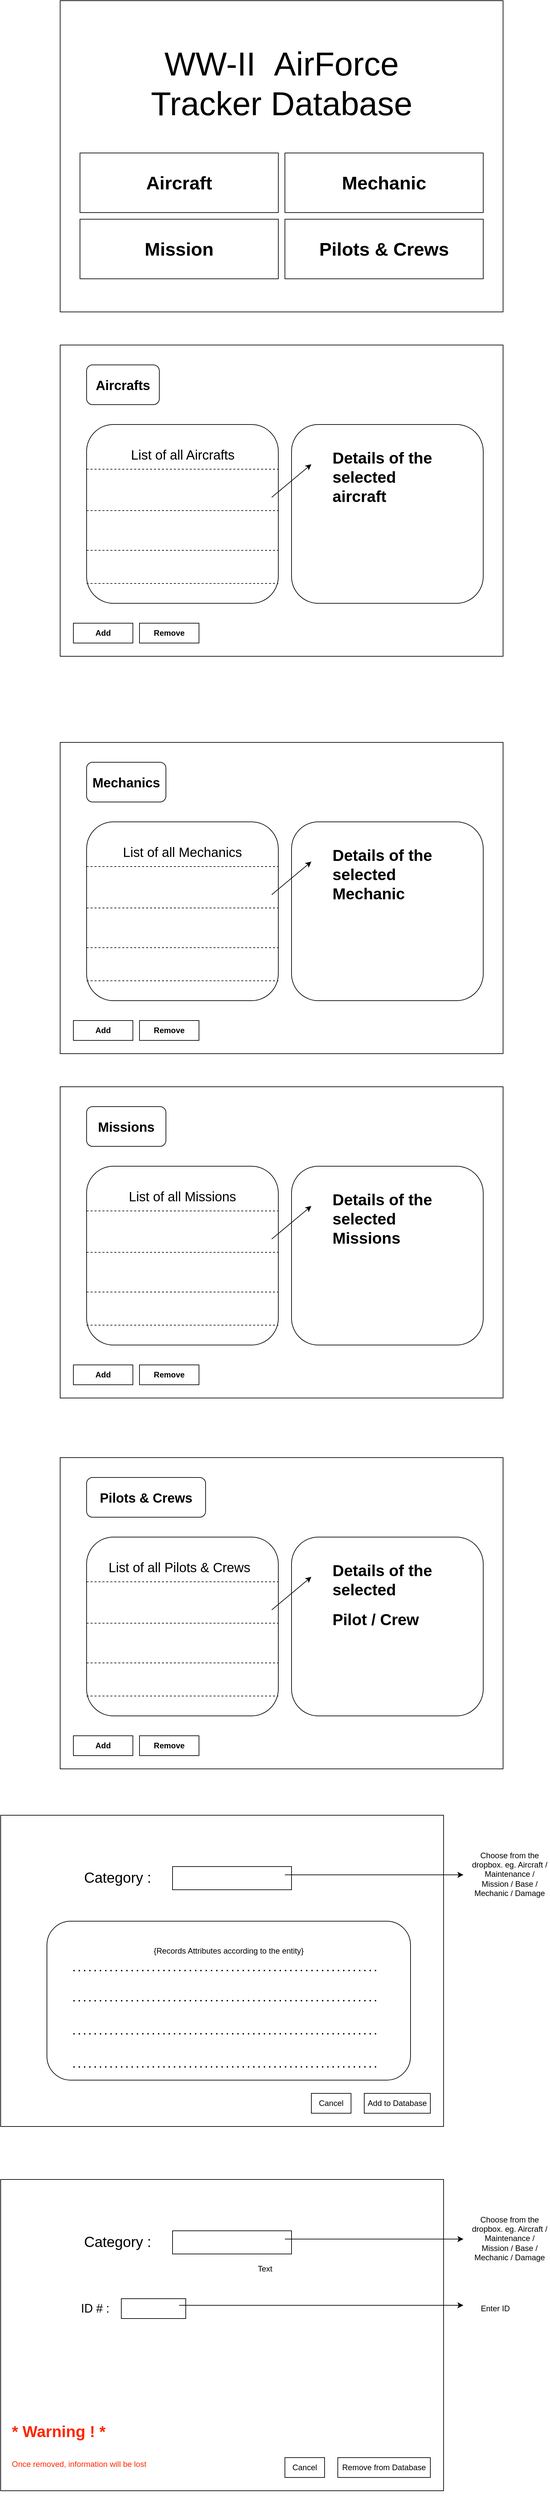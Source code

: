 <mxfile version="24.7.17">
  <diagram name="Page-1" id="Ks9-2icOEn62GtIvzSAR">
    <mxGraphModel grid="1" page="1" gridSize="10" guides="1" tooltips="1" connect="1" arrows="1" fold="1" pageScale="1" pageWidth="850" pageHeight="1100" math="0" shadow="0">
      <root>
        <mxCell id="0" />
        <mxCell id="1" parent="0" />
        <mxCell id="gjLuhMMNURkh3NQxPj5C-2" value="" style="rounded=0;whiteSpace=wrap;html=1;" vertex="1" parent="1">
          <mxGeometry x="100" y="60" width="670" height="470" as="geometry" />
        </mxCell>
        <mxCell id="gjLuhMMNURkh3NQxPj5C-3" value="&lt;font style=&quot;font-size: 28px;&quot;&gt;&lt;b&gt;Aircraft&lt;/b&gt;&lt;/font&gt;" style="rounded=0;whiteSpace=wrap;html=1;" vertex="1" parent="1">
          <mxGeometry x="130" y="290" width="300" height="90" as="geometry" />
        </mxCell>
        <mxCell id="gjLuhMMNURkh3NQxPj5C-4" value="&lt;b&gt;&lt;font style=&quot;font-size: 28px;&quot;&gt;Mechanic&lt;/font&gt;&lt;/b&gt;" style="rounded=0;whiteSpace=wrap;html=1;" vertex="1" parent="1">
          <mxGeometry x="440" y="290" width="300" height="90" as="geometry" />
        </mxCell>
        <mxCell id="gjLuhMMNURkh3NQxPj5C-5" value="&lt;b&gt;&lt;font style=&quot;font-size: 28px;&quot;&gt;Mission&lt;/font&gt;&lt;/b&gt;" style="rounded=0;whiteSpace=wrap;html=1;" vertex="1" parent="1">
          <mxGeometry x="130" y="390" width="300" height="90" as="geometry" />
        </mxCell>
        <mxCell id="gjLuhMMNURkh3NQxPj5C-6" value="&lt;b&gt;&lt;font style=&quot;font-size: 28px;&quot;&gt;Pilots &amp;amp; Crews&lt;/font&gt;&lt;/b&gt;" style="rounded=0;whiteSpace=wrap;html=1;" vertex="1" parent="1">
          <mxGeometry x="440" y="390" width="300" height="90" as="geometry" />
        </mxCell>
        <mxCell id="gjLuhMMNURkh3NQxPj5C-10" value="&lt;font style=&quot;font-size: 50px;&quot;&gt;WW-II &amp;nbsp;AirForce Tracker Database&lt;/font&gt;" style="text;html=1;align=center;verticalAlign=middle;whiteSpace=wrap;rounded=0;" vertex="1" parent="1">
          <mxGeometry x="230" y="170" width="410" height="30" as="geometry" />
        </mxCell>
        <mxCell id="gjLuhMMNURkh3NQxPj5C-11" value="" style="rounded=0;whiteSpace=wrap;html=1;" vertex="1" parent="1">
          <mxGeometry x="100" y="580" width="670" height="470" as="geometry" />
        </mxCell>
        <mxCell id="gjLuhMMNURkh3NQxPj5C-12" value="&lt;b&gt;&lt;font style=&quot;font-size: 20px;&quot;&gt;Aircrafts&lt;/font&gt;&lt;/b&gt;" style="rounded=1;whiteSpace=wrap;html=1;" vertex="1" parent="1">
          <mxGeometry x="140" y="610" width="110" height="60" as="geometry" />
        </mxCell>
        <mxCell id="gjLuhMMNURkh3NQxPj5C-13" value="&lt;b&gt;Add&lt;/b&gt;" style="rounded=0;whiteSpace=wrap;html=1;" vertex="1" parent="1">
          <mxGeometry x="120" y="1000" width="90" height="30" as="geometry" />
        </mxCell>
        <mxCell id="gjLuhMMNURkh3NQxPj5C-14" value="&lt;b&gt;Remove&lt;/b&gt;" style="rounded=0;whiteSpace=wrap;html=1;" vertex="1" parent="1">
          <mxGeometry x="220" y="1000" width="90" height="30" as="geometry" />
        </mxCell>
        <mxCell id="gjLuhMMNURkh3NQxPj5C-15" value="" style="rounded=1;whiteSpace=wrap;html=1;" vertex="1" parent="1">
          <mxGeometry x="140" y="700" width="290" height="270" as="geometry" />
        </mxCell>
        <mxCell id="gjLuhMMNURkh3NQxPj5C-16" value="" style="rounded=1;whiteSpace=wrap;html=1;" vertex="1" parent="1">
          <mxGeometry x="450" y="700" width="290" height="270" as="geometry" />
        </mxCell>
        <mxCell id="gjLuhMMNURkh3NQxPj5C-17" value="" style="endArrow=none;dashed=1;html=1;rounded=0;exitX=0;exitY=0.25;exitDx=0;exitDy=0;entryX=1;entryY=0.25;entryDx=0;entryDy=0;" edge="1" parent="1" source="gjLuhMMNURkh3NQxPj5C-15" target="gjLuhMMNURkh3NQxPj5C-15">
          <mxGeometry width="50" height="50" relative="1" as="geometry">
            <mxPoint x="390" y="760" as="sourcePoint" />
            <mxPoint x="440" y="710" as="targetPoint" />
          </mxGeometry>
        </mxCell>
        <mxCell id="gjLuhMMNURkh3NQxPj5C-18" value="" style="endArrow=none;dashed=1;html=1;rounded=0;exitX=0;exitY=0.25;exitDx=0;exitDy=0;entryX=1;entryY=0.25;entryDx=0;entryDy=0;" edge="1" parent="1">
          <mxGeometry width="50" height="50" relative="1" as="geometry">
            <mxPoint x="140" y="830" as="sourcePoint" />
            <mxPoint x="430" y="830" as="targetPoint" />
          </mxGeometry>
        </mxCell>
        <mxCell id="gjLuhMMNURkh3NQxPj5C-19" value="" style="endArrow=none;dashed=1;html=1;rounded=0;exitX=0;exitY=0.25;exitDx=0;exitDy=0;entryX=1;entryY=0.25;entryDx=0;entryDy=0;" edge="1" parent="1">
          <mxGeometry width="50" height="50" relative="1" as="geometry">
            <mxPoint x="140" y="890" as="sourcePoint" />
            <mxPoint x="430" y="890" as="targetPoint" />
          </mxGeometry>
        </mxCell>
        <mxCell id="gjLuhMMNURkh3NQxPj5C-21" value="" style="endArrow=none;dashed=1;html=1;rounded=0;exitX=0;exitY=0.25;exitDx=0;exitDy=0;entryX=1;entryY=0.25;entryDx=0;entryDy=0;" edge="1" parent="1">
          <mxGeometry width="50" height="50" relative="1" as="geometry">
            <mxPoint x="140" y="940" as="sourcePoint" />
            <mxPoint x="430" y="940" as="targetPoint" />
          </mxGeometry>
        </mxCell>
        <mxCell id="gjLuhMMNURkh3NQxPj5C-24" value="List of all Aircrafts" style="text;html=1;align=center;verticalAlign=middle;whiteSpace=wrap;rounded=0;fontSize=20;" vertex="1" parent="1">
          <mxGeometry x="202.5" y="730" width="165" height="30" as="geometry" />
        </mxCell>
        <mxCell id="gjLuhMMNURkh3NQxPj5C-25" value="" style="endArrow=classic;html=1;rounded=0;" edge="1" parent="1">
          <mxGeometry width="50" height="50" relative="1" as="geometry">
            <mxPoint x="420" y="810" as="sourcePoint" />
            <mxPoint x="480" y="760" as="targetPoint" />
          </mxGeometry>
        </mxCell>
        <mxCell id="gjLuhMMNURkh3NQxPj5C-26" value="&lt;h1 style=&quot;margin-top: 0px;&quot;&gt;Details of the selected aircraft&lt;/h1&gt;" style="text;html=1;whiteSpace=wrap;overflow=hidden;rounded=0;" vertex="1" parent="1">
          <mxGeometry x="510" y="730" width="180" height="120" as="geometry" />
        </mxCell>
        <mxCell id="gjLuhMMNURkh3NQxPj5C-28" value="" style="rounded=0;whiteSpace=wrap;html=1;" vertex="1" parent="1">
          <mxGeometry x="100" y="1180" width="670" height="470" as="geometry" />
        </mxCell>
        <mxCell id="gjLuhMMNURkh3NQxPj5C-29" value="&lt;b&gt;&lt;font style=&quot;font-size: 20px;&quot;&gt;Mechanics&lt;/font&gt;&lt;/b&gt;" style="rounded=1;whiteSpace=wrap;html=1;" vertex="1" parent="1">
          <mxGeometry x="140" y="1210" width="120" height="60" as="geometry" />
        </mxCell>
        <mxCell id="gjLuhMMNURkh3NQxPj5C-30" value="&lt;b&gt;Add&lt;/b&gt;" style="rounded=0;whiteSpace=wrap;html=1;" vertex="1" parent="1">
          <mxGeometry x="120" y="1600" width="90" height="30" as="geometry" />
        </mxCell>
        <mxCell id="gjLuhMMNURkh3NQxPj5C-31" value="&lt;b&gt;Remove&lt;/b&gt;" style="rounded=0;whiteSpace=wrap;html=1;" vertex="1" parent="1">
          <mxGeometry x="220" y="1600" width="90" height="30" as="geometry" />
        </mxCell>
        <mxCell id="gjLuhMMNURkh3NQxPj5C-32" value="" style="rounded=1;whiteSpace=wrap;html=1;" vertex="1" parent="1">
          <mxGeometry x="140" y="1300" width="290" height="270" as="geometry" />
        </mxCell>
        <mxCell id="gjLuhMMNURkh3NQxPj5C-33" value="" style="rounded=1;whiteSpace=wrap;html=1;" vertex="1" parent="1">
          <mxGeometry x="450" y="1300" width="290" height="270" as="geometry" />
        </mxCell>
        <mxCell id="gjLuhMMNURkh3NQxPj5C-34" value="" style="endArrow=none;dashed=1;html=1;rounded=0;exitX=0;exitY=0.25;exitDx=0;exitDy=0;entryX=1;entryY=0.25;entryDx=0;entryDy=0;" edge="1" parent="1" source="gjLuhMMNURkh3NQxPj5C-32" target="gjLuhMMNURkh3NQxPj5C-32">
          <mxGeometry width="50" height="50" relative="1" as="geometry">
            <mxPoint x="390" y="1360" as="sourcePoint" />
            <mxPoint x="440" y="1310" as="targetPoint" />
          </mxGeometry>
        </mxCell>
        <mxCell id="gjLuhMMNURkh3NQxPj5C-35" value="" style="endArrow=none;dashed=1;html=1;rounded=0;exitX=0;exitY=0.25;exitDx=0;exitDy=0;entryX=1;entryY=0.25;entryDx=0;entryDy=0;" edge="1" parent="1">
          <mxGeometry width="50" height="50" relative="1" as="geometry">
            <mxPoint x="140" y="1430" as="sourcePoint" />
            <mxPoint x="430" y="1430" as="targetPoint" />
          </mxGeometry>
        </mxCell>
        <mxCell id="gjLuhMMNURkh3NQxPj5C-36" value="" style="endArrow=none;dashed=1;html=1;rounded=0;exitX=0;exitY=0.25;exitDx=0;exitDy=0;entryX=1;entryY=0.25;entryDx=0;entryDy=0;" edge="1" parent="1">
          <mxGeometry width="50" height="50" relative="1" as="geometry">
            <mxPoint x="140" y="1490" as="sourcePoint" />
            <mxPoint x="430" y="1490" as="targetPoint" />
          </mxGeometry>
        </mxCell>
        <mxCell id="gjLuhMMNURkh3NQxPj5C-37" value="" style="endArrow=none;dashed=1;html=1;rounded=0;exitX=0;exitY=0.25;exitDx=0;exitDy=0;entryX=1;entryY=0.25;entryDx=0;entryDy=0;" edge="1" parent="1">
          <mxGeometry width="50" height="50" relative="1" as="geometry">
            <mxPoint x="140" y="1540" as="sourcePoint" />
            <mxPoint x="430" y="1540" as="targetPoint" />
          </mxGeometry>
        </mxCell>
        <mxCell id="gjLuhMMNURkh3NQxPj5C-38" value="List of all Mechanics" style="text;html=1;align=center;verticalAlign=middle;whiteSpace=wrap;rounded=0;fontSize=20;" vertex="1" parent="1">
          <mxGeometry x="191.25" y="1330" width="187.5" height="30" as="geometry" />
        </mxCell>
        <mxCell id="gjLuhMMNURkh3NQxPj5C-39" value="" style="endArrow=classic;html=1;rounded=0;" edge="1" parent="1">
          <mxGeometry width="50" height="50" relative="1" as="geometry">
            <mxPoint x="420" y="1410" as="sourcePoint" />
            <mxPoint x="480" y="1360" as="targetPoint" />
          </mxGeometry>
        </mxCell>
        <mxCell id="gjLuhMMNURkh3NQxPj5C-40" value="&lt;h1 style=&quot;margin-top: 0px;&quot;&gt;Details of the selected Mechanic&lt;/h1&gt;" style="text;html=1;whiteSpace=wrap;overflow=hidden;rounded=0;" vertex="1" parent="1">
          <mxGeometry x="510" y="1330" width="180" height="120" as="geometry" />
        </mxCell>
        <mxCell id="gjLuhMMNURkh3NQxPj5C-41" value="" style="rounded=0;whiteSpace=wrap;html=1;" vertex="1" parent="1">
          <mxGeometry x="100" y="1700" width="670" height="470" as="geometry" />
        </mxCell>
        <mxCell id="gjLuhMMNURkh3NQxPj5C-42" value="&lt;b&gt;&lt;font style=&quot;font-size: 20px;&quot;&gt;Missions&lt;/font&gt;&lt;/b&gt;" style="rounded=1;whiteSpace=wrap;html=1;" vertex="1" parent="1">
          <mxGeometry x="140" y="1730" width="120" height="60" as="geometry" />
        </mxCell>
        <mxCell id="gjLuhMMNURkh3NQxPj5C-43" value="&lt;b&gt;Add&lt;/b&gt;" style="rounded=0;whiteSpace=wrap;html=1;" vertex="1" parent="1">
          <mxGeometry x="120" y="2120" width="90" height="30" as="geometry" />
        </mxCell>
        <mxCell id="gjLuhMMNURkh3NQxPj5C-44" value="&lt;b&gt;Remove&lt;/b&gt;" style="rounded=0;whiteSpace=wrap;html=1;" vertex="1" parent="1">
          <mxGeometry x="220" y="2120" width="90" height="30" as="geometry" />
        </mxCell>
        <mxCell id="gjLuhMMNURkh3NQxPj5C-45" value="" style="rounded=1;whiteSpace=wrap;html=1;" vertex="1" parent="1">
          <mxGeometry x="140" y="1820" width="290" height="270" as="geometry" />
        </mxCell>
        <mxCell id="gjLuhMMNURkh3NQxPj5C-46" value="" style="rounded=1;whiteSpace=wrap;html=1;" vertex="1" parent="1">
          <mxGeometry x="450" y="1820" width="290" height="270" as="geometry" />
        </mxCell>
        <mxCell id="gjLuhMMNURkh3NQxPj5C-47" value="" style="endArrow=none;dashed=1;html=1;rounded=0;exitX=0;exitY=0.25;exitDx=0;exitDy=0;entryX=1;entryY=0.25;entryDx=0;entryDy=0;" edge="1" parent="1" source="gjLuhMMNURkh3NQxPj5C-45" target="gjLuhMMNURkh3NQxPj5C-45">
          <mxGeometry width="50" height="50" relative="1" as="geometry">
            <mxPoint x="390" y="1880" as="sourcePoint" />
            <mxPoint x="440" y="1830" as="targetPoint" />
          </mxGeometry>
        </mxCell>
        <mxCell id="gjLuhMMNURkh3NQxPj5C-48" value="" style="endArrow=none;dashed=1;html=1;rounded=0;exitX=0;exitY=0.25;exitDx=0;exitDy=0;entryX=1;entryY=0.25;entryDx=0;entryDy=0;" edge="1" parent="1">
          <mxGeometry width="50" height="50" relative="1" as="geometry">
            <mxPoint x="140" y="1950" as="sourcePoint" />
            <mxPoint x="430" y="1950" as="targetPoint" />
          </mxGeometry>
        </mxCell>
        <mxCell id="gjLuhMMNURkh3NQxPj5C-49" value="" style="endArrow=none;dashed=1;html=1;rounded=0;exitX=0;exitY=0.25;exitDx=0;exitDy=0;entryX=1;entryY=0.25;entryDx=0;entryDy=0;" edge="1" parent="1">
          <mxGeometry width="50" height="50" relative="1" as="geometry">
            <mxPoint x="140" y="2010" as="sourcePoint" />
            <mxPoint x="430" y="2010" as="targetPoint" />
          </mxGeometry>
        </mxCell>
        <mxCell id="gjLuhMMNURkh3NQxPj5C-50" value="" style="endArrow=none;dashed=1;html=1;rounded=0;exitX=0;exitY=0.25;exitDx=0;exitDy=0;entryX=1;entryY=0.25;entryDx=0;entryDy=0;" edge="1" parent="1">
          <mxGeometry width="50" height="50" relative="1" as="geometry">
            <mxPoint x="140" y="2060" as="sourcePoint" />
            <mxPoint x="430" y="2060" as="targetPoint" />
          </mxGeometry>
        </mxCell>
        <mxCell id="gjLuhMMNURkh3NQxPj5C-51" value="List of all Missions" style="text;html=1;align=center;verticalAlign=middle;whiteSpace=wrap;rounded=0;fontSize=20;" vertex="1" parent="1">
          <mxGeometry x="191.25" y="1850" width="187.5" height="30" as="geometry" />
        </mxCell>
        <mxCell id="gjLuhMMNURkh3NQxPj5C-52" value="" style="endArrow=classic;html=1;rounded=0;" edge="1" parent="1">
          <mxGeometry width="50" height="50" relative="1" as="geometry">
            <mxPoint x="420" y="1930" as="sourcePoint" />
            <mxPoint x="480" y="1880" as="targetPoint" />
          </mxGeometry>
        </mxCell>
        <mxCell id="gjLuhMMNURkh3NQxPj5C-53" value="&lt;h1 style=&quot;margin-top: 0px;&quot;&gt;Details of the selected Missions&lt;/h1&gt;" style="text;html=1;whiteSpace=wrap;overflow=hidden;rounded=0;" vertex="1" parent="1">
          <mxGeometry x="510" y="1850" width="180" height="120" as="geometry" />
        </mxCell>
        <mxCell id="gjLuhMMNURkh3NQxPj5C-54" value="" style="rounded=0;whiteSpace=wrap;html=1;" vertex="1" parent="1">
          <mxGeometry x="100" y="2260" width="670" height="470" as="geometry" />
        </mxCell>
        <mxCell id="gjLuhMMNURkh3NQxPj5C-55" value="&lt;b&gt;&lt;font style=&quot;font-size: 20px;&quot;&gt;Pilots &amp;amp; Crews&lt;/font&gt;&lt;/b&gt;" style="rounded=1;whiteSpace=wrap;html=1;" vertex="1" parent="1">
          <mxGeometry x="140" y="2290" width="180" height="60" as="geometry" />
        </mxCell>
        <mxCell id="gjLuhMMNURkh3NQxPj5C-56" value="&lt;b&gt;Add&lt;/b&gt;" style="rounded=0;whiteSpace=wrap;html=1;" vertex="1" parent="1">
          <mxGeometry x="120" y="2680" width="90" height="30" as="geometry" />
        </mxCell>
        <mxCell id="gjLuhMMNURkh3NQxPj5C-57" value="&lt;b&gt;Remove&lt;/b&gt;" style="rounded=0;whiteSpace=wrap;html=1;" vertex="1" parent="1">
          <mxGeometry x="220" y="2680" width="90" height="30" as="geometry" />
        </mxCell>
        <mxCell id="gjLuhMMNURkh3NQxPj5C-58" value="" style="rounded=1;whiteSpace=wrap;html=1;" vertex="1" parent="1">
          <mxGeometry x="140" y="2380" width="290" height="270" as="geometry" />
        </mxCell>
        <mxCell id="gjLuhMMNURkh3NQxPj5C-59" value="" style="rounded=1;whiteSpace=wrap;html=1;" vertex="1" parent="1">
          <mxGeometry x="450" y="2380" width="290" height="270" as="geometry" />
        </mxCell>
        <mxCell id="gjLuhMMNURkh3NQxPj5C-60" value="" style="endArrow=none;dashed=1;html=1;rounded=0;exitX=0;exitY=0.25;exitDx=0;exitDy=0;entryX=1;entryY=0.25;entryDx=0;entryDy=0;" edge="1" parent="1" source="gjLuhMMNURkh3NQxPj5C-58" target="gjLuhMMNURkh3NQxPj5C-58">
          <mxGeometry width="50" height="50" relative="1" as="geometry">
            <mxPoint x="390" y="2440" as="sourcePoint" />
            <mxPoint x="440" y="2390" as="targetPoint" />
          </mxGeometry>
        </mxCell>
        <mxCell id="gjLuhMMNURkh3NQxPj5C-61" value="" style="endArrow=none;dashed=1;html=1;rounded=0;exitX=0;exitY=0.25;exitDx=0;exitDy=0;entryX=1;entryY=0.25;entryDx=0;entryDy=0;" edge="1" parent="1">
          <mxGeometry width="50" height="50" relative="1" as="geometry">
            <mxPoint x="140" y="2510" as="sourcePoint" />
            <mxPoint x="430" y="2510" as="targetPoint" />
          </mxGeometry>
        </mxCell>
        <mxCell id="gjLuhMMNURkh3NQxPj5C-62" value="" style="endArrow=none;dashed=1;html=1;rounded=0;exitX=0;exitY=0.25;exitDx=0;exitDy=0;entryX=1;entryY=0.25;entryDx=0;entryDy=0;" edge="1" parent="1">
          <mxGeometry width="50" height="50" relative="1" as="geometry">
            <mxPoint x="140" y="2570" as="sourcePoint" />
            <mxPoint x="430" y="2570" as="targetPoint" />
          </mxGeometry>
        </mxCell>
        <mxCell id="gjLuhMMNURkh3NQxPj5C-63" value="" style="endArrow=none;dashed=1;html=1;rounded=0;exitX=0;exitY=0.25;exitDx=0;exitDy=0;entryX=1;entryY=0.25;entryDx=0;entryDy=0;" edge="1" parent="1">
          <mxGeometry width="50" height="50" relative="1" as="geometry">
            <mxPoint x="140" y="2620" as="sourcePoint" />
            <mxPoint x="430" y="2620" as="targetPoint" />
          </mxGeometry>
        </mxCell>
        <mxCell id="gjLuhMMNURkh3NQxPj5C-64" value="List of all Pilots &amp;amp; Crews" style="text;html=1;align=center;verticalAlign=middle;whiteSpace=wrap;rounded=0;fontSize=20;" vertex="1" parent="1">
          <mxGeometry x="170.63" y="2410" width="218.75" height="30" as="geometry" />
        </mxCell>
        <mxCell id="gjLuhMMNURkh3NQxPj5C-65" value="" style="endArrow=classic;html=1;rounded=0;" edge="1" parent="1">
          <mxGeometry width="50" height="50" relative="1" as="geometry">
            <mxPoint x="420" y="2490" as="sourcePoint" />
            <mxPoint x="480" y="2440" as="targetPoint" />
          </mxGeometry>
        </mxCell>
        <mxCell id="gjLuhMMNURkh3NQxPj5C-66" value="&lt;h1 style=&quot;margin-top: 0px;&quot;&gt;Details of the selected&amp;nbsp;&lt;/h1&gt;&lt;h1 style=&quot;margin-top: 0px;&quot;&gt;Pilot / Crew&lt;/h1&gt;" style="text;html=1;whiteSpace=wrap;overflow=hidden;rounded=0;" vertex="1" parent="1">
          <mxGeometry x="510" y="2410" width="180" height="120" as="geometry" />
        </mxCell>
        <mxCell id="gjLuhMMNURkh3NQxPj5C-67" value="" style="rounded=0;whiteSpace=wrap;html=1;" vertex="1" parent="1">
          <mxGeometry x="10" y="2800" width="670" height="470" as="geometry" />
        </mxCell>
        <mxCell id="gjLuhMMNURkh3NQxPj5C-72" value="&lt;font style=&quot;font-size: 22px;&quot;&gt;Category :&amp;nbsp;&lt;/font&gt;" style="text;html=1;align=center;verticalAlign=middle;whiteSpace=wrap;rounded=0;" vertex="1" parent="1">
          <mxGeometry x="135" y="2870" width="110" height="50" as="geometry" />
        </mxCell>
        <mxCell id="gjLuhMMNURkh3NQxPj5C-73" value="" style="rounded=0;whiteSpace=wrap;html=1;" vertex="1" parent="1">
          <mxGeometry x="270" y="2877.5" width="180" height="35" as="geometry" />
        </mxCell>
        <mxCell id="gjLuhMMNURkh3NQxPj5C-74" value="" style="endArrow=classic;html=1;rounded=0;" edge="1" parent="1">
          <mxGeometry width="50" height="50" relative="1" as="geometry">
            <mxPoint x="440" y="2890" as="sourcePoint" />
            <mxPoint x="710" y="2890" as="targetPoint" />
          </mxGeometry>
        </mxCell>
        <mxCell id="gjLuhMMNURkh3NQxPj5C-75" value="Choose from the dropbox. eg. Aircraft / Maintenance / Mission / Base / Mechanic / Damage" style="text;html=1;align=center;verticalAlign=middle;whiteSpace=wrap;rounded=0;" vertex="1" parent="1">
          <mxGeometry x="720" y="2877.5" width="120" height="22.5" as="geometry" />
        </mxCell>
        <mxCell id="gjLuhMMNURkh3NQxPj5C-77" value="" style="rounded=1;whiteSpace=wrap;html=1;" vertex="1" parent="1">
          <mxGeometry x="80" y="2960" width="550" height="240" as="geometry" />
        </mxCell>
        <mxCell id="gjLuhMMNURkh3NQxPj5C-78" value="" style="endArrow=none;dashed=1;html=1;dashPattern=1 3;strokeWidth=2;rounded=0;entryX=0.891;entryY=0.192;entryDx=0;entryDy=0;entryPerimeter=0;" edge="1" parent="1">
          <mxGeometry width="50" height="50" relative="1" as="geometry">
            <mxPoint x="120" y="3034.58" as="sourcePoint" />
            <mxPoint x="580.05" y="3034.5" as="targetPoint" />
          </mxGeometry>
        </mxCell>
        <mxCell id="gjLuhMMNURkh3NQxPj5C-79" value="" style="endArrow=none;dashed=1;html=1;dashPattern=1 3;strokeWidth=2;rounded=0;entryX=0.891;entryY=0.192;entryDx=0;entryDy=0;entryPerimeter=0;" edge="1" parent="1">
          <mxGeometry width="50" height="50" relative="1" as="geometry">
            <mxPoint x="120" y="3080.08" as="sourcePoint" />
            <mxPoint x="580.05" y="3080" as="targetPoint" />
          </mxGeometry>
        </mxCell>
        <mxCell id="gjLuhMMNURkh3NQxPj5C-80" value="" style="endArrow=none;dashed=1;html=1;dashPattern=1 3;strokeWidth=2;rounded=0;entryX=0.891;entryY=0.192;entryDx=0;entryDy=0;entryPerimeter=0;" edge="1" parent="1">
          <mxGeometry width="50" height="50" relative="1" as="geometry">
            <mxPoint x="120" y="3130.08" as="sourcePoint" />
            <mxPoint x="580.05" y="3130" as="targetPoint" />
          </mxGeometry>
        </mxCell>
        <mxCell id="gjLuhMMNURkh3NQxPj5C-81" value="" style="endArrow=none;dashed=1;html=1;dashPattern=1 3;strokeWidth=2;rounded=0;entryX=0.891;entryY=0.192;entryDx=0;entryDy=0;entryPerimeter=0;" edge="1" parent="1">
          <mxGeometry width="50" height="50" relative="1" as="geometry">
            <mxPoint x="120" y="3180.08" as="sourcePoint" />
            <mxPoint x="580.05" y="3180" as="targetPoint" />
          </mxGeometry>
        </mxCell>
        <mxCell id="gjLuhMMNURkh3NQxPj5C-83" value="{Records Attributes according to the entity}" style="text;html=1;align=center;verticalAlign=middle;whiteSpace=wrap;rounded=0;" vertex="1" parent="1">
          <mxGeometry x="221.25" y="2990" width="267.5" height="30" as="geometry" />
        </mxCell>
        <mxCell id="gjLuhMMNURkh3NQxPj5C-84" value="Add to Database" style="rounded=0;whiteSpace=wrap;html=1;" vertex="1" parent="1">
          <mxGeometry x="560" y="3220" width="100" height="30" as="geometry" />
        </mxCell>
        <mxCell id="gjLuhMMNURkh3NQxPj5C-85" value="Cancel" style="rounded=0;whiteSpace=wrap;html=1;" vertex="1" parent="1">
          <mxGeometry x="480" y="3220" width="60" height="30" as="geometry" />
        </mxCell>
        <mxCell id="gjLuhMMNURkh3NQxPj5C-86" value="" style="rounded=0;whiteSpace=wrap;html=1;" vertex="1" parent="1">
          <mxGeometry x="10" y="3350" width="670" height="470" as="geometry" />
        </mxCell>
        <mxCell id="gjLuhMMNURkh3NQxPj5C-87" value="&lt;font style=&quot;font-size: 22px;&quot;&gt;Category :&amp;nbsp;&lt;/font&gt;" style="text;html=1;align=center;verticalAlign=middle;whiteSpace=wrap;rounded=0;" vertex="1" parent="1">
          <mxGeometry x="135" y="3420" width="110" height="50" as="geometry" />
        </mxCell>
        <mxCell id="gjLuhMMNURkh3NQxPj5C-88" value="" style="rounded=0;whiteSpace=wrap;html=1;" vertex="1" parent="1">
          <mxGeometry x="270" y="3427.5" width="180" height="35" as="geometry" />
        </mxCell>
        <mxCell id="gjLuhMMNURkh3NQxPj5C-89" value="" style="endArrow=classic;html=1;rounded=0;" edge="1" parent="1">
          <mxGeometry width="50" height="50" relative="1" as="geometry">
            <mxPoint x="440" y="3440" as="sourcePoint" />
            <mxPoint x="710" y="3440" as="targetPoint" />
          </mxGeometry>
        </mxCell>
        <mxCell id="gjLuhMMNURkh3NQxPj5C-90" value="Choose from the dropbox. eg. Aircraft / Maintenance / Mission / Base / Mechanic / Damage" style="text;html=1;align=center;verticalAlign=middle;whiteSpace=wrap;rounded=0;" vertex="1" parent="1">
          <mxGeometry x="720" y="3427.5" width="120" height="22.5" as="geometry" />
        </mxCell>
        <mxCell id="gjLuhMMNURkh3NQxPj5C-97" value="Remove from Database" style="rounded=0;whiteSpace=wrap;html=1;" vertex="1" parent="1">
          <mxGeometry x="520" y="3770" width="140" height="30" as="geometry" />
        </mxCell>
        <mxCell id="gjLuhMMNURkh3NQxPj5C-98" value="Cancel" style="rounded=0;whiteSpace=wrap;html=1;" vertex="1" parent="1">
          <mxGeometry x="440" y="3770" width="60" height="30" as="geometry" />
        </mxCell>
        <mxCell id="gjLuhMMNURkh3NQxPj5C-99" value="&lt;font style=&quot;font-size: 18px;&quot;&gt;ID # :&lt;/font&gt;" style="text;html=1;align=center;verticalAlign=middle;whiteSpace=wrap;rounded=0;" vertex="1" parent="1">
          <mxGeometry x="112.5" y="3530" width="80" height="30" as="geometry" />
        </mxCell>
        <mxCell id="gjLuhMMNURkh3NQxPj5C-100" value="" style="rounded=0;whiteSpace=wrap;html=1;" vertex="1" parent="1">
          <mxGeometry x="192.5" y="3530" width="97.5" height="30" as="geometry" />
        </mxCell>
        <mxCell id="gjLuhMMNURkh3NQxPj5C-101" value="" style="endArrow=classic;html=1;rounded=0;" edge="1" parent="1">
          <mxGeometry width="50" height="50" relative="1" as="geometry">
            <mxPoint x="280" y="3540" as="sourcePoint" />
            <mxPoint x="710" y="3540" as="targetPoint" />
          </mxGeometry>
        </mxCell>
        <mxCell id="gjLuhMMNURkh3NQxPj5C-102" value="Enter ID&amp;nbsp;" style="text;html=1;align=center;verticalAlign=middle;whiteSpace=wrap;rounded=0;" vertex="1" parent="1">
          <mxGeometry x="730" y="3530" width="60" height="30" as="geometry" />
        </mxCell>
        <mxCell id="gjLuhMMNURkh3NQxPj5C-103" value="Text" style="text;html=1;align=center;verticalAlign=middle;whiteSpace=wrap;rounded=0;" vertex="1" parent="1">
          <mxGeometry x="380" y="3470" width="60" height="30" as="geometry" />
        </mxCell>
        <mxCell id="gjLuhMMNURkh3NQxPj5C-104" value="&lt;h1 style=&quot;margin-top: 0px;&quot;&gt;&lt;font color=&quot;#ff2600&quot;&gt;* Warning ! *&lt;/font&gt;&lt;/h1&gt;&lt;h1 style=&quot;margin-top: 0px;&quot;&gt;&lt;span style=&quot;color: rgb(255, 38, 0); font-size: 12px; font-weight: normal;&quot;&gt;Once removed, information will be lost&lt;/span&gt;&lt;/h1&gt;" style="text;html=1;whiteSpace=wrap;overflow=hidden;rounded=0;" vertex="1" parent="1">
          <mxGeometry x="25" y="3710" width="335" height="120" as="geometry" />
        </mxCell>
      </root>
    </mxGraphModel>
  </diagram>
</mxfile>
